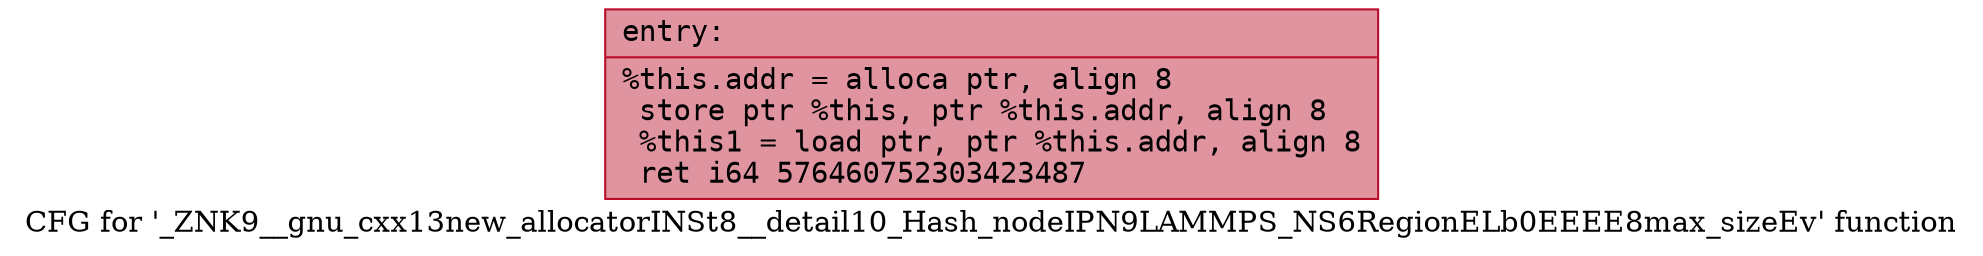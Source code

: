 digraph "CFG for '_ZNK9__gnu_cxx13new_allocatorINSt8__detail10_Hash_nodeIPN9LAMMPS_NS6RegionELb0EEEE8max_sizeEv' function" {
	label="CFG for '_ZNK9__gnu_cxx13new_allocatorINSt8__detail10_Hash_nodeIPN9LAMMPS_NS6RegionELb0EEEE8max_sizeEv' function";

	Node0x561837f54fa0 [shape=record,color="#b70d28ff", style=filled, fillcolor="#b70d2870" fontname="Courier",label="{entry:\l|  %this.addr = alloca ptr, align 8\l  store ptr %this, ptr %this.addr, align 8\l  %this1 = load ptr, ptr %this.addr, align 8\l  ret i64 576460752303423487\l}"];
}
